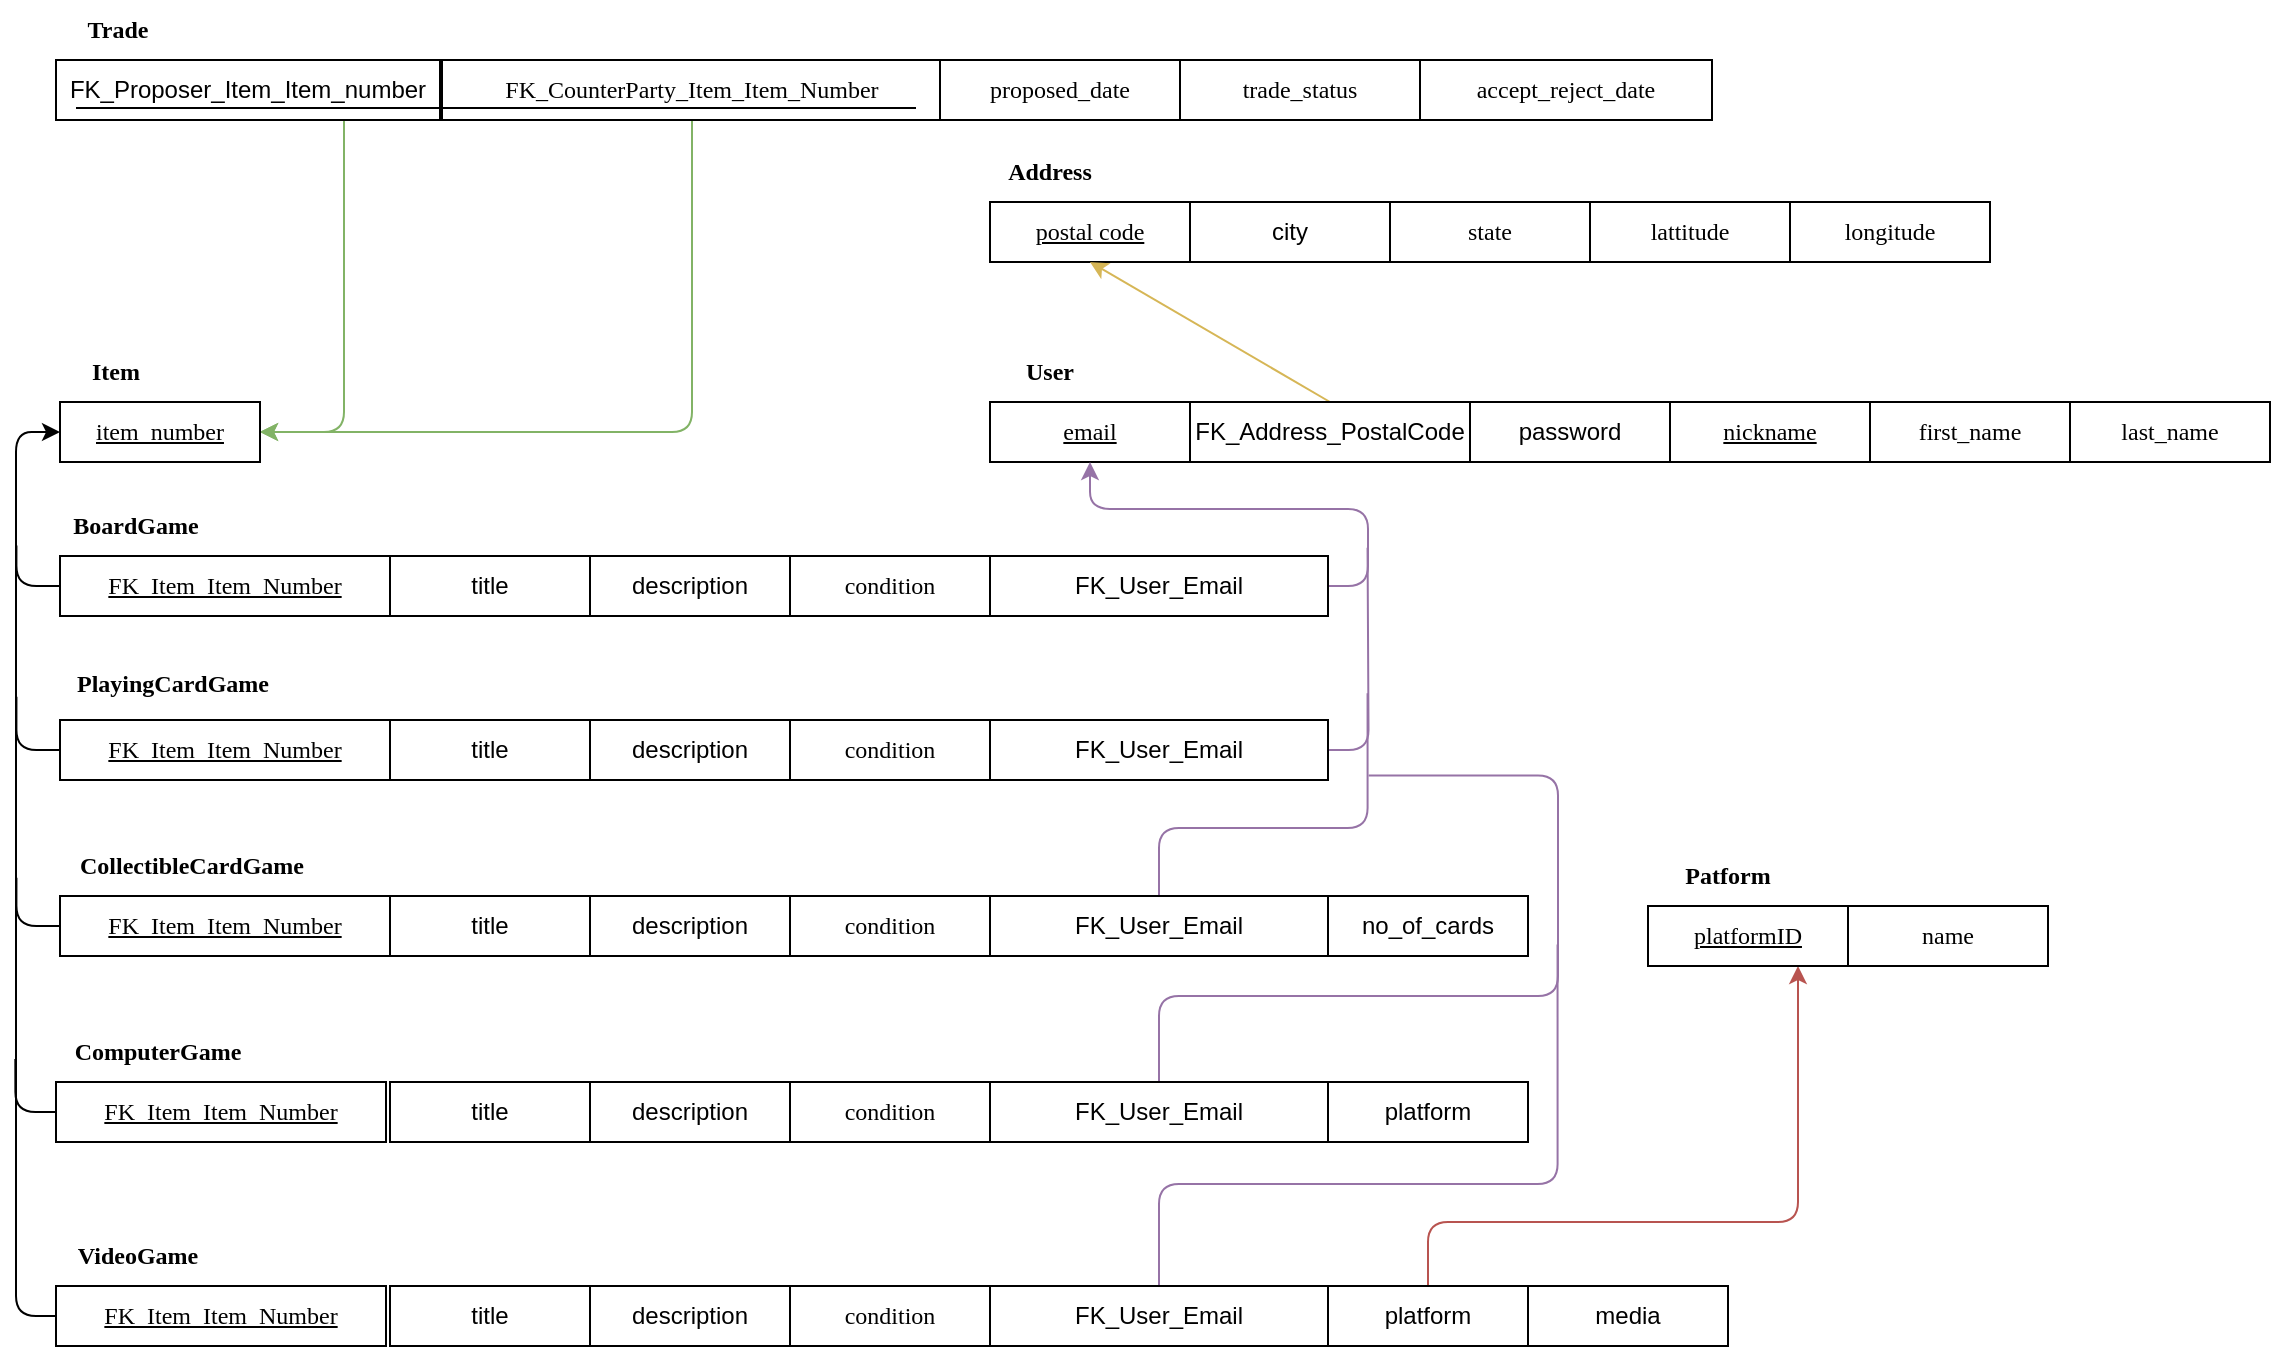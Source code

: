 <mxfile version="19.0.3" type="device"><diagram id="5TQgsIjVeaRT8SETob6B" name="Page-1"><mxGraphModel dx="2259" dy="917" grid="0" gridSize="10" guides="1" tooltips="1" connect="1" arrows="1" fold="1" page="1" pageScale="1" pageWidth="1100" pageHeight="850" math="0" shadow="0"><root><mxCell id="0"/><mxCell id="1" parent="0"/><mxCell id="jfzJJV8rDqZRPOIPBWc9-1" value="&lt;u&gt;&lt;font face=&quot;Comic Sans MS&quot;&gt;postal code&lt;/font&gt;&lt;/u&gt;" style="rounded=0;whiteSpace=wrap;html=1;" parent="1" vertex="1"><mxGeometry x="208" y="177" width="100" height="30" as="geometry"/></mxCell><mxCell id="jfzJJV8rDqZRPOIPBWc9-2" value="city" style="rounded=0;whiteSpace=wrap;html=1;" parent="1" vertex="1"><mxGeometry x="308" y="177" width="100" height="30" as="geometry"/></mxCell><mxCell id="jfzJJV8rDqZRPOIPBWc9-3" value="&lt;font face=&quot;Comic Sans MS&quot;&gt;state&lt;/font&gt;" style="rounded=0;whiteSpace=wrap;html=1;" parent="1" vertex="1"><mxGeometry x="408" y="177" width="100" height="30" as="geometry"/></mxCell><mxCell id="jfzJJV8rDqZRPOIPBWc9-4" value="&lt;font face=&quot;Comic Sans MS&quot;&gt;lattitude&lt;/font&gt;" style="rounded=0;whiteSpace=wrap;html=1;" parent="1" vertex="1"><mxGeometry x="508" y="177" width="100" height="30" as="geometry"/></mxCell><mxCell id="jfzJJV8rDqZRPOIPBWc9-5" value="&lt;font face=&quot;Comic Sans MS&quot;&gt;longitude&lt;/font&gt;" style="rounded=0;whiteSpace=wrap;html=1;" parent="1" vertex="1"><mxGeometry x="608" y="177" width="100" height="30" as="geometry"/></mxCell><mxCell id="jfzJJV8rDqZRPOIPBWc9-6" value="&lt;font face=&quot;Comic Sans MS&quot;&gt;&lt;b&gt;Address&lt;/b&gt;&lt;/font&gt;" style="text;html=1;strokeColor=none;fillColor=none;align=center;verticalAlign=middle;whiteSpace=wrap;rounded=0;" parent="1" vertex="1"><mxGeometry x="208" y="147" width="60" height="30" as="geometry"/></mxCell><mxCell id="jfzJJV8rDqZRPOIPBWc9-7" value="&lt;u&gt;&lt;font face=&quot;Comic Sans MS&quot;&gt;email&lt;/font&gt;&lt;/u&gt;" style="rounded=0;whiteSpace=wrap;html=1;" parent="1" vertex="1"><mxGeometry x="208" y="277" width="100" height="30" as="geometry"/></mxCell><mxCell id="jfzJJV8rDqZRPOIPBWc9-8" value="password" style="rounded=0;whiteSpace=wrap;html=1;" parent="1" vertex="1"><mxGeometry x="448" y="277" width="100" height="30" as="geometry"/></mxCell><mxCell id="jfzJJV8rDqZRPOIPBWc9-9" value="&lt;font face=&quot;Comic Sans MS&quot;&gt;&lt;u&gt;nickname&lt;/u&gt;&lt;/font&gt;" style="rounded=0;whiteSpace=wrap;html=1;" parent="1" vertex="1"><mxGeometry x="548" y="277" width="100" height="30" as="geometry"/></mxCell><mxCell id="jfzJJV8rDqZRPOIPBWc9-10" value="&lt;font face=&quot;Comic Sans MS&quot;&gt;first_name&lt;/font&gt;" style="rounded=0;whiteSpace=wrap;html=1;" parent="1" vertex="1"><mxGeometry x="648" y="277" width="100" height="30" as="geometry"/></mxCell><mxCell id="jfzJJV8rDqZRPOIPBWc9-11" value="&lt;font face=&quot;Comic Sans MS&quot;&gt;last_name&lt;/font&gt;" style="rounded=0;whiteSpace=wrap;html=1;" parent="1" vertex="1"><mxGeometry x="748" y="277" width="100" height="30" as="geometry"/></mxCell><mxCell id="jfzJJV8rDqZRPOIPBWc9-12" value="&lt;font face=&quot;Comic Sans MS&quot;&gt;&lt;b&gt;User&lt;/b&gt;&lt;/font&gt;" style="text;html=1;strokeColor=none;fillColor=none;align=center;verticalAlign=middle;whiteSpace=wrap;rounded=0;" parent="1" vertex="1"><mxGeometry x="208" y="247" width="60" height="30" as="geometry"/></mxCell><mxCell id="jfzJJV8rDqZRPOIPBWc9-20" style="orthogonalLoop=1;jettySize=auto;html=1;exitX=0.5;exitY=0;exitDx=0;exitDy=0;entryX=0.5;entryY=1;entryDx=0;entryDy=0;fontFamily=Comic Sans MS;fillColor=#fff2cc;strokeColor=#d6b656;" parent="1" source="jfzJJV8rDqZRPOIPBWc9-19" target="jfzJJV8rDqZRPOIPBWc9-1" edge="1"><mxGeometry relative="1" as="geometry"/></mxCell><mxCell id="jfzJJV8rDqZRPOIPBWc9-19" value="FK_Address_PostalCode" style="rounded=0;whiteSpace=wrap;html=1;" parent="1" vertex="1"><mxGeometry x="308" y="277" width="140" height="30" as="geometry"/></mxCell><mxCell id="2FL0NuSvh5IpX2CBmZ8W-49" style="edgeStyle=orthogonalEdgeStyle;rounded=1;orthogonalLoop=1;jettySize=auto;html=1;exitX=0;exitY=0.5;exitDx=0;exitDy=0;endArrow=none;endFill=0;" edge="1" parent="1" source="jfzJJV8rDqZRPOIPBWc9-21"><mxGeometry relative="1" as="geometry"><mxPoint x="-278.778" y="348.778" as="targetPoint"/></mxGeometry></mxCell><mxCell id="jfzJJV8rDqZRPOIPBWc9-21" value="&lt;u&gt;&lt;font face=&quot;Comic Sans MS&quot;&gt;FK_Item_Item_Number&lt;/font&gt;&lt;/u&gt;" style="rounded=0;whiteSpace=wrap;html=1;" parent="1" vertex="1"><mxGeometry x="-257" y="354" width="165" height="30" as="geometry"/></mxCell><mxCell id="jfzJJV8rDqZRPOIPBWc9-22" value="description" style="rounded=0;whiteSpace=wrap;html=1;" parent="1" vertex="1"><mxGeometry x="8" y="354" width="100" height="30" as="geometry"/></mxCell><mxCell id="jfzJJV8rDqZRPOIPBWc9-23" value="&lt;font face=&quot;Comic Sans MS&quot;&gt;condition&lt;/font&gt;" style="rounded=0;whiteSpace=wrap;html=1;" parent="1" vertex="1"><mxGeometry x="108" y="354" width="100" height="30" as="geometry"/></mxCell><mxCell id="jfzJJV8rDqZRPOIPBWc9-26" value="&lt;font face=&quot;Comic Sans MS&quot;&gt;&lt;b&gt;BoardGame&lt;/b&gt;&lt;/font&gt;" style="text;html=1;strokeColor=none;fillColor=none;align=center;verticalAlign=middle;whiteSpace=wrap;rounded=0;" parent="1" vertex="1"><mxGeometry x="-257" y="324" width="76" height="30" as="geometry"/></mxCell><mxCell id="jfzJJV8rDqZRPOIPBWc9-27" value="title" style="rounded=0;whiteSpace=wrap;html=1;" parent="1" vertex="1"><mxGeometry x="-92" y="354" width="100" height="30" as="geometry"/></mxCell><mxCell id="jfzJJV8rDqZRPOIPBWc9-42" value="description" style="rounded=0;whiteSpace=wrap;html=1;" parent="1" vertex="1"><mxGeometry x="8" y="436" width="100" height="30" as="geometry"/></mxCell><mxCell id="jfzJJV8rDqZRPOIPBWc9-43" value="&lt;font face=&quot;Comic Sans MS&quot;&gt;condition&lt;/font&gt;" style="rounded=0;whiteSpace=wrap;html=1;" parent="1" vertex="1"><mxGeometry x="108" y="436" width="100" height="30" as="geometry"/></mxCell><mxCell id="jfzJJV8rDqZRPOIPBWc9-146" style="edgeStyle=orthogonalEdgeStyle;orthogonalLoop=1;jettySize=auto;html=1;exitX=1;exitY=0.5;exitDx=0;exitDy=0;fontFamily=Comic Sans MS;strokeColor=none;endArrow=none;endFill=0;startArrow=none;" parent="1" source="2FL0NuSvh5IpX2CBmZ8W-8" edge="1"><mxGeometry relative="1" as="geometry"><mxPoint x="328" y="335" as="targetPoint"/><mxPoint x="308" y="451" as="sourcePoint"/></mxGeometry></mxCell><mxCell id="jfzJJV8rDqZRPOIPBWc9-45" value="&lt;font face=&quot;Comic Sans MS&quot;&gt;&lt;b&gt;PlayingCardGame&lt;/b&gt;&lt;/font&gt;" style="text;html=1;strokeColor=none;fillColor=none;align=center;verticalAlign=middle;whiteSpace=wrap;rounded=0;" parent="1" vertex="1"><mxGeometry x="-257" y="403" width="113" height="30" as="geometry"/></mxCell><mxCell id="jfzJJV8rDqZRPOIPBWc9-46" value="title" style="rounded=0;whiteSpace=wrap;html=1;" parent="1" vertex="1"><mxGeometry x="-92" y="436" width="100" height="30" as="geometry"/></mxCell><mxCell id="jfzJJV8rDqZRPOIPBWc9-48" value="description" style="rounded=0;whiteSpace=wrap;html=1;" parent="1" vertex="1"><mxGeometry x="8" y="524" width="100" height="30" as="geometry"/></mxCell><mxCell id="jfzJJV8rDqZRPOIPBWc9-49" value="&lt;font face=&quot;Comic Sans MS&quot;&gt;condition&lt;/font&gt;" style="rounded=0;whiteSpace=wrap;html=1;" parent="1" vertex="1"><mxGeometry x="108" y="524" width="100" height="30" as="geometry"/></mxCell><mxCell id="jfzJJV8rDqZRPOIPBWc9-51" value="&lt;font face=&quot;Comic Sans MS&quot;&gt;&lt;b&gt;CollectibleCardGame&lt;/b&gt;&lt;/font&gt;" style="text;html=1;strokeColor=none;fillColor=none;align=center;verticalAlign=middle;whiteSpace=wrap;rounded=0;" parent="1" vertex="1"><mxGeometry x="-257" y="494" width="132" height="30" as="geometry"/></mxCell><mxCell id="jfzJJV8rDqZRPOIPBWc9-52" value="title" style="rounded=0;whiteSpace=wrap;html=1;" parent="1" vertex="1"><mxGeometry x="-92" y="524" width="100" height="30" as="geometry"/></mxCell><mxCell id="jfzJJV8rDqZRPOIPBWc9-53" value="no_of_cards" style="rounded=0;whiteSpace=wrap;html=1;" parent="1" vertex="1"><mxGeometry x="377" y="524" width="100" height="30" as="geometry"/></mxCell><mxCell id="jfzJJV8rDqZRPOIPBWc9-58" value="description" style="rounded=0;whiteSpace=wrap;html=1;" parent="1" vertex="1"><mxGeometry x="8" y="617" width="100" height="30" as="geometry"/></mxCell><mxCell id="jfzJJV8rDqZRPOIPBWc9-59" value="&lt;font face=&quot;Comic Sans MS&quot;&gt;condition&lt;/font&gt;" style="rounded=0;whiteSpace=wrap;html=1;" parent="1" vertex="1"><mxGeometry x="108" y="617" width="100" height="30" as="geometry"/></mxCell><mxCell id="jfzJJV8rDqZRPOIPBWc9-61" value="&lt;font face=&quot;Comic Sans MS&quot;&gt;&lt;b&gt;VideoGame&lt;/b&gt;&lt;/font&gt;" style="text;html=1;strokeColor=none;fillColor=none;align=center;verticalAlign=middle;whiteSpace=wrap;rounded=0;" parent="1" vertex="1"><mxGeometry x="-258" y="689" width="80" height="30" as="geometry"/></mxCell><mxCell id="jfzJJV8rDqZRPOIPBWc9-62" value="title" style="rounded=0;whiteSpace=wrap;html=1;" parent="1" vertex="1"><mxGeometry x="-92" y="617" width="100" height="30" as="geometry"/></mxCell><mxCell id="2FL0NuSvh5IpX2CBmZ8W-15" style="edgeStyle=orthogonalEdgeStyle;rounded=1;orthogonalLoop=1;jettySize=auto;html=1;exitX=0.5;exitY=0;exitDx=0;exitDy=0;entryX=0.75;entryY=1;entryDx=0;entryDy=0;endArrow=classic;endFill=1;fillColor=#f8cecc;strokeColor=#b85450;" edge="1" parent="1" source="jfzJJV8rDqZRPOIPBWc9-103" target="jfzJJV8rDqZRPOIPBWc9-80"><mxGeometry relative="1" as="geometry"><Array as="points"><mxPoint x="427" y="687"/><mxPoint x="612" y="687"/></Array></mxGeometry></mxCell><mxCell id="jfzJJV8rDqZRPOIPBWc9-63" value="platform" style="rounded=0;whiteSpace=wrap;html=1;" parent="1" vertex="1"><mxGeometry x="377" y="617" width="100" height="30" as="geometry"/></mxCell><mxCell id="jfzJJV8rDqZRPOIPBWc9-65" value="media" style="rounded=0;whiteSpace=wrap;html=1;" parent="1" vertex="1"><mxGeometry x="477" y="719" width="100" height="30" as="geometry"/></mxCell><mxCell id="jfzJJV8rDqZRPOIPBWc9-80" value="&lt;u&gt;&lt;font face=&quot;Comic Sans MS&quot;&gt;platformID&lt;/font&gt;&lt;/u&gt;" style="rounded=0;whiteSpace=wrap;html=1;" parent="1" vertex="1"><mxGeometry x="537" y="529" width="100" height="30" as="geometry"/></mxCell><mxCell id="jfzJJV8rDqZRPOIPBWc9-81" value="&lt;font face=&quot;Comic Sans MS&quot;&gt;&lt;b&gt;Patform&lt;/b&gt;&lt;/font&gt;" style="text;html=1;strokeColor=none;fillColor=none;align=center;verticalAlign=middle;whiteSpace=wrap;rounded=0;" parent="1" vertex="1"><mxGeometry x="537" y="499" width="80" height="30" as="geometry"/></mxCell><mxCell id="jfzJJV8rDqZRPOIPBWc9-98" value="description" style="rounded=0;whiteSpace=wrap;html=1;" parent="1" vertex="1"><mxGeometry x="8" y="719" width="100" height="30" as="geometry"/></mxCell><mxCell id="jfzJJV8rDqZRPOIPBWc9-99" value="&lt;font face=&quot;Comic Sans MS&quot;&gt;condition&lt;/font&gt;" style="rounded=0;whiteSpace=wrap;html=1;" parent="1" vertex="1"><mxGeometry x="108" y="719" width="100" height="30" as="geometry"/></mxCell><mxCell id="2FL0NuSvh5IpX2CBmZ8W-54" style="edgeStyle=orthogonalEdgeStyle;rounded=1;orthogonalLoop=1;jettySize=auto;html=1;exitX=0.5;exitY=0;exitDx=0;exitDy=0;endArrow=none;endFill=0;fillColor=#e1d5e7;strokeColor=#9673a6;" edge="1" parent="1" source="jfzJJV8rDqZRPOIPBWc9-100"><mxGeometry relative="1" as="geometry"><mxPoint x="491.778" y="548.222" as="targetPoint"/><Array as="points"><mxPoint x="293" y="668"/><mxPoint x="492" y="668"/></Array></mxGeometry></mxCell><mxCell id="jfzJJV8rDqZRPOIPBWc9-100" value="FK_User_Email" style="rounded=0;whiteSpace=wrap;html=1;" parent="1" vertex="1"><mxGeometry x="208" y="719" width="169" height="30" as="geometry"/></mxCell><mxCell id="jfzJJV8rDqZRPOIPBWc9-101" value="&lt;font face=&quot;Comic Sans MS&quot;&gt;&lt;b&gt;ComputerGame&lt;/b&gt;&lt;/font&gt;" style="text;html=1;strokeColor=none;fillColor=none;align=center;verticalAlign=middle;whiteSpace=wrap;rounded=0;" parent="1" vertex="1"><mxGeometry x="-257" y="587" width="98" height="30" as="geometry"/></mxCell><mxCell id="jfzJJV8rDqZRPOIPBWc9-102" value="title" style="rounded=0;whiteSpace=wrap;html=1;" parent="1" vertex="1"><mxGeometry x="-92" y="719" width="100" height="30" as="geometry"/></mxCell><mxCell id="jfzJJV8rDqZRPOIPBWc9-103" value="platform" style="rounded=0;whiteSpace=wrap;html=1;" parent="1" vertex="1"><mxGeometry x="377" y="719" width="100" height="30" as="geometry"/></mxCell><mxCell id="2FL0NuSvh5IpX2CBmZ8W-38" style="edgeStyle=orthogonalEdgeStyle;rounded=1;orthogonalLoop=1;jettySize=auto;html=1;exitX=0.5;exitY=1;exitDx=0;exitDy=0;entryX=1;entryY=0.5;entryDx=0;entryDy=0;endArrow=classic;endFill=1;fillColor=#d5e8d4;strokeColor=#82b366;" edge="1" parent="1" source="jfzJJV8rDqZRPOIPBWc9-117" target="2FL0NuSvh5IpX2CBmZ8W-22"><mxGeometry relative="1" as="geometry"/></mxCell><mxCell id="2FL0NuSvh5IpX2CBmZ8W-56" value="" style="edgeStyle=orthogonalEdgeStyle;rounded=1;orthogonalLoop=1;jettySize=auto;html=1;endArrow=none;endFill=0;" edge="1" parent="1" source="jfzJJV8rDqZRPOIPBWc9-117" target="jfzJJV8rDqZRPOIPBWc9-115"><mxGeometry relative="1" as="geometry"/></mxCell><mxCell id="jfzJJV8rDqZRPOIPBWc9-117" value="&lt;font face=&quot;Comic Sans MS&quot;&gt;FK_CounterParty_Item_Item_Number&lt;/font&gt;" style="rounded=0;whiteSpace=wrap;html=1;" parent="1" vertex="1"><mxGeometry x="-66" y="106" width="250" height="30" as="geometry"/></mxCell><mxCell id="jfzJJV8rDqZRPOIPBWc9-119" value="&lt;font face=&quot;Comic Sans MS&quot;&gt;&lt;b&gt;Trade&lt;/b&gt;&lt;/font&gt;" style="text;html=1;strokeColor=none;fillColor=none;align=center;verticalAlign=middle;whiteSpace=wrap;rounded=0;" parent="1" vertex="1"><mxGeometry x="-258" y="76" width="60" height="30" as="geometry"/></mxCell><mxCell id="jfzJJV8rDqZRPOIPBWc9-122" value="&lt;font face=&quot;Comic Sans MS&quot;&gt;proposed_date&lt;/font&gt;" style="rounded=0;whiteSpace=wrap;html=1;" parent="1" vertex="1"><mxGeometry x="183" y="106" width="120" height="30" as="geometry"/></mxCell><mxCell id="jfzJJV8rDqZRPOIPBWc9-123" value="&lt;font face=&quot;Comic Sans MS&quot;&gt;trade_status&lt;/font&gt;" style="rounded=0;whiteSpace=wrap;html=1;" parent="1" vertex="1"><mxGeometry x="303" y="106" width="120" height="30" as="geometry"/></mxCell><mxCell id="jfzJJV8rDqZRPOIPBWc9-124" value="&lt;font face=&quot;Comic Sans MS&quot;&gt;accept_reject_date&lt;/font&gt;" style="rounded=0;whiteSpace=wrap;html=1;" parent="1" vertex="1"><mxGeometry x="423" y="106" width="146" height="30" as="geometry"/></mxCell><mxCell id="2FL0NuSvh5IpX2CBmZ8W-37" style="edgeStyle=orthogonalEdgeStyle;rounded=1;orthogonalLoop=1;jettySize=auto;html=1;exitX=0.75;exitY=1;exitDx=0;exitDy=0;entryX=1;entryY=0.5;entryDx=0;entryDy=0;endArrow=classic;endFill=1;fillColor=#d5e8d4;strokeColor=#82b366;" edge="1" parent="1" source="jfzJJV8rDqZRPOIPBWc9-115" target="2FL0NuSvh5IpX2CBmZ8W-22"><mxGeometry relative="1" as="geometry"/></mxCell><mxCell id="jfzJJV8rDqZRPOIPBWc9-115" value="FK_Proposer_Item_Item_number" style="rounded=0;whiteSpace=wrap;html=1;" parent="1" vertex="1"><mxGeometry x="-259" y="106" width="192" height="30" as="geometry"/></mxCell><mxCell id="2FL0NuSvh5IpX2CBmZ8W-3" value="&lt;font style=&quot;&quot; face=&quot;Comic Sans MS&quot;&gt;name&lt;/font&gt;" style="rounded=0;whiteSpace=wrap;html=1;" vertex="1" parent="1"><mxGeometry x="637" y="529" width="100" height="30" as="geometry"/></mxCell><mxCell id="2FL0NuSvh5IpX2CBmZ8W-53" style="edgeStyle=orthogonalEdgeStyle;rounded=1;orthogonalLoop=1;jettySize=auto;html=1;exitX=0.5;exitY=0;exitDx=0;exitDy=0;endArrow=none;endFill=0;fillColor=#e1d5e7;strokeColor=#9673a6;" edge="1" parent="1" source="2FL0NuSvh5IpX2CBmZ8W-4"><mxGeometry relative="1" as="geometry"><mxPoint x="397.333" y="463.778" as="targetPoint"/><Array as="points"><mxPoint x="293" y="574"/><mxPoint x="492" y="574"/><mxPoint x="492" y="464"/></Array></mxGeometry></mxCell><mxCell id="2FL0NuSvh5IpX2CBmZ8W-4" value="FK_User_Email" style="rounded=0;whiteSpace=wrap;html=1;" vertex="1" parent="1"><mxGeometry x="208" y="617" width="169" height="30" as="geometry"/></mxCell><mxCell id="2FL0NuSvh5IpX2CBmZ8W-52" style="edgeStyle=orthogonalEdgeStyle;rounded=1;orthogonalLoop=1;jettySize=auto;html=1;exitX=0.5;exitY=0;exitDx=0;exitDy=0;endArrow=none;endFill=0;fillColor=#e1d5e7;strokeColor=#9673a6;" edge="1" parent="1" source="2FL0NuSvh5IpX2CBmZ8W-6"><mxGeometry relative="1" as="geometry"><mxPoint x="396.778" y="422.667" as="targetPoint"/><Array as="points"><mxPoint x="293" y="490"/><mxPoint x="397" y="490"/></Array></mxGeometry></mxCell><mxCell id="2FL0NuSvh5IpX2CBmZ8W-6" value="FK_User_Email" style="rounded=0;whiteSpace=wrap;html=1;" vertex="1" parent="1"><mxGeometry x="208" y="524" width="169" height="30" as="geometry"/></mxCell><mxCell id="2FL0NuSvh5IpX2CBmZ8W-51" style="edgeStyle=orthogonalEdgeStyle;rounded=1;orthogonalLoop=1;jettySize=auto;html=1;exitX=1;exitY=0.5;exitDx=0;exitDy=0;endArrow=none;endFill=0;fillColor=#e1d5e7;strokeColor=#9673a6;" edge="1" parent="1" source="2FL0NuSvh5IpX2CBmZ8W-8"><mxGeometry relative="1" as="geometry"><mxPoint x="396.778" y="349.889" as="targetPoint"/></mxGeometry></mxCell><mxCell id="2FL0NuSvh5IpX2CBmZ8W-8" value="FK_User_Email" style="rounded=0;whiteSpace=wrap;html=1;" vertex="1" parent="1"><mxGeometry x="208" y="436" width="169" height="30" as="geometry"/></mxCell><mxCell id="2FL0NuSvh5IpX2CBmZ8W-50" style="edgeStyle=orthogonalEdgeStyle;rounded=1;orthogonalLoop=1;jettySize=auto;html=1;exitX=1;exitY=0.5;exitDx=0;exitDy=0;entryX=0.5;entryY=1;entryDx=0;entryDy=0;endArrow=classic;endFill=1;fillColor=#e1d5e7;strokeColor=#9673a6;" edge="1" parent="1" source="2FL0NuSvh5IpX2CBmZ8W-10" target="jfzJJV8rDqZRPOIPBWc9-7"><mxGeometry relative="1" as="geometry"/></mxCell><mxCell id="2FL0NuSvh5IpX2CBmZ8W-10" value="FK_User_Email" style="rounded=0;whiteSpace=wrap;html=1;" vertex="1" parent="1"><mxGeometry x="208" y="354" width="169" height="30" as="geometry"/></mxCell><mxCell id="2FL0NuSvh5IpX2CBmZ8W-22" value="&lt;u&gt;&lt;font face=&quot;Comic Sans MS&quot;&gt;item_number&lt;/font&gt;&lt;/u&gt;" style="rounded=0;whiteSpace=wrap;html=1;" vertex="1" parent="1"><mxGeometry x="-257" y="277" width="100" height="30" as="geometry"/></mxCell><mxCell id="2FL0NuSvh5IpX2CBmZ8W-25" value="&lt;font face=&quot;Comic Sans MS&quot;&gt;&lt;b&gt;Item&lt;/b&gt;&lt;/font&gt;" style="text;html=1;strokeColor=none;fillColor=none;align=center;verticalAlign=middle;whiteSpace=wrap;rounded=0;" vertex="1" parent="1"><mxGeometry x="-257" y="247" width="56" height="30" as="geometry"/></mxCell><mxCell id="2FL0NuSvh5IpX2CBmZ8W-47" style="edgeStyle=orthogonalEdgeStyle;rounded=1;orthogonalLoop=1;jettySize=auto;html=1;exitX=0;exitY=0.5;exitDx=0;exitDy=0;endArrow=none;endFill=0;" edge="1" parent="1" source="2FL0NuSvh5IpX2CBmZ8W-29"><mxGeometry relative="1" as="geometry"><mxPoint x="-278.778" y="424.333" as="targetPoint"/></mxGeometry></mxCell><mxCell id="2FL0NuSvh5IpX2CBmZ8W-29" value="&lt;u&gt;&lt;font face=&quot;Comic Sans MS&quot;&gt;FK_Item_Item_Number&lt;/font&gt;&lt;/u&gt;" style="rounded=0;whiteSpace=wrap;html=1;" vertex="1" parent="1"><mxGeometry x="-257" y="436" width="165" height="30" as="geometry"/></mxCell><mxCell id="2FL0NuSvh5IpX2CBmZ8W-45" style="edgeStyle=orthogonalEdgeStyle;rounded=1;orthogonalLoop=1;jettySize=auto;html=1;exitX=0;exitY=0.5;exitDx=0;exitDy=0;endArrow=none;endFill=0;" edge="1" parent="1" source="2FL0NuSvh5IpX2CBmZ8W-31"><mxGeometry relative="1" as="geometry"><mxPoint x="-278.778" y="514.889" as="targetPoint"/></mxGeometry></mxCell><mxCell id="2FL0NuSvh5IpX2CBmZ8W-31" value="&lt;u&gt;&lt;font face=&quot;Comic Sans MS&quot;&gt;FK_Item_Item_Number&lt;/font&gt;&lt;/u&gt;" style="rounded=0;whiteSpace=wrap;html=1;" vertex="1" parent="1"><mxGeometry x="-257" y="524" width="165" height="30" as="geometry"/></mxCell><mxCell id="2FL0NuSvh5IpX2CBmZ8W-48" style="edgeStyle=orthogonalEdgeStyle;rounded=1;orthogonalLoop=1;jettySize=auto;html=1;exitX=0;exitY=0.5;exitDx=0;exitDy=0;endArrow=none;endFill=0;" edge="1" parent="1" source="2FL0NuSvh5IpX2CBmZ8W-32"><mxGeometry relative="1" as="geometry"><mxPoint x="-279.333" y="605.444" as="targetPoint"/></mxGeometry></mxCell><mxCell id="2FL0NuSvh5IpX2CBmZ8W-32" value="&lt;u&gt;&lt;font face=&quot;Comic Sans MS&quot;&gt;FK_Item_Item_Number&lt;/font&gt;&lt;/u&gt;" style="rounded=0;whiteSpace=wrap;html=1;" vertex="1" parent="1"><mxGeometry x="-259" y="617" width="165" height="30" as="geometry"/></mxCell><mxCell id="2FL0NuSvh5IpX2CBmZ8W-39" style="edgeStyle=orthogonalEdgeStyle;rounded=1;orthogonalLoop=1;jettySize=auto;html=1;exitX=0;exitY=0.5;exitDx=0;exitDy=0;entryX=0;entryY=0.5;entryDx=0;entryDy=0;endArrow=classic;endFill=1;" edge="1" parent="1" source="2FL0NuSvh5IpX2CBmZ8W-34" target="2FL0NuSvh5IpX2CBmZ8W-22"><mxGeometry relative="1" as="geometry"/></mxCell><mxCell id="2FL0NuSvh5IpX2CBmZ8W-34" value="&lt;u&gt;&lt;font face=&quot;Comic Sans MS&quot;&gt;FK_Item_Item_Number&lt;/font&gt;&lt;/u&gt;" style="rounded=0;whiteSpace=wrap;html=1;" vertex="1" parent="1"><mxGeometry x="-259" y="719" width="165" height="30" as="geometry"/></mxCell><mxCell id="2FL0NuSvh5IpX2CBmZ8W-55" value="" style="endArrow=none;html=1;rounded=1;" edge="1" parent="1"><mxGeometry width="50" height="50" relative="1" as="geometry"><mxPoint x="-249" y="130" as="sourcePoint"/><mxPoint x="171" y="130" as="targetPoint"/></mxGeometry></mxCell></root></mxGraphModel></diagram></mxfile>